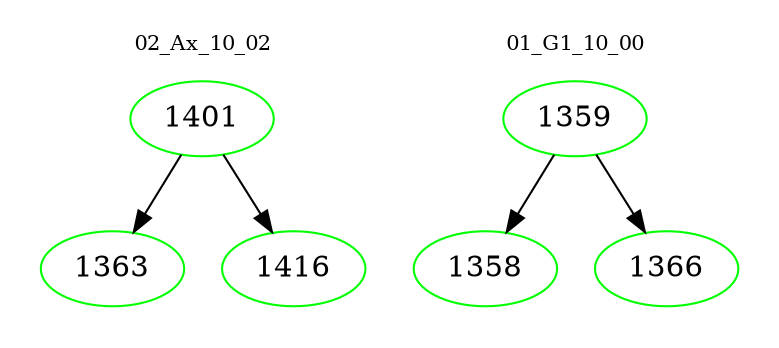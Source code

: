 digraph{
subgraph cluster_0 {
color = white
label = "02_Ax_10_02";
fontsize=10;
T0_1401 [label="1401", color="green"]
T0_1401 -> T0_1363 [color="black"]
T0_1363 [label="1363", color="green"]
T0_1401 -> T0_1416 [color="black"]
T0_1416 [label="1416", color="green"]
}
subgraph cluster_1 {
color = white
label = "01_G1_10_00";
fontsize=10;
T1_1359 [label="1359", color="green"]
T1_1359 -> T1_1358 [color="black"]
T1_1358 [label="1358", color="green"]
T1_1359 -> T1_1366 [color="black"]
T1_1366 [label="1366", color="green"]
}
}
